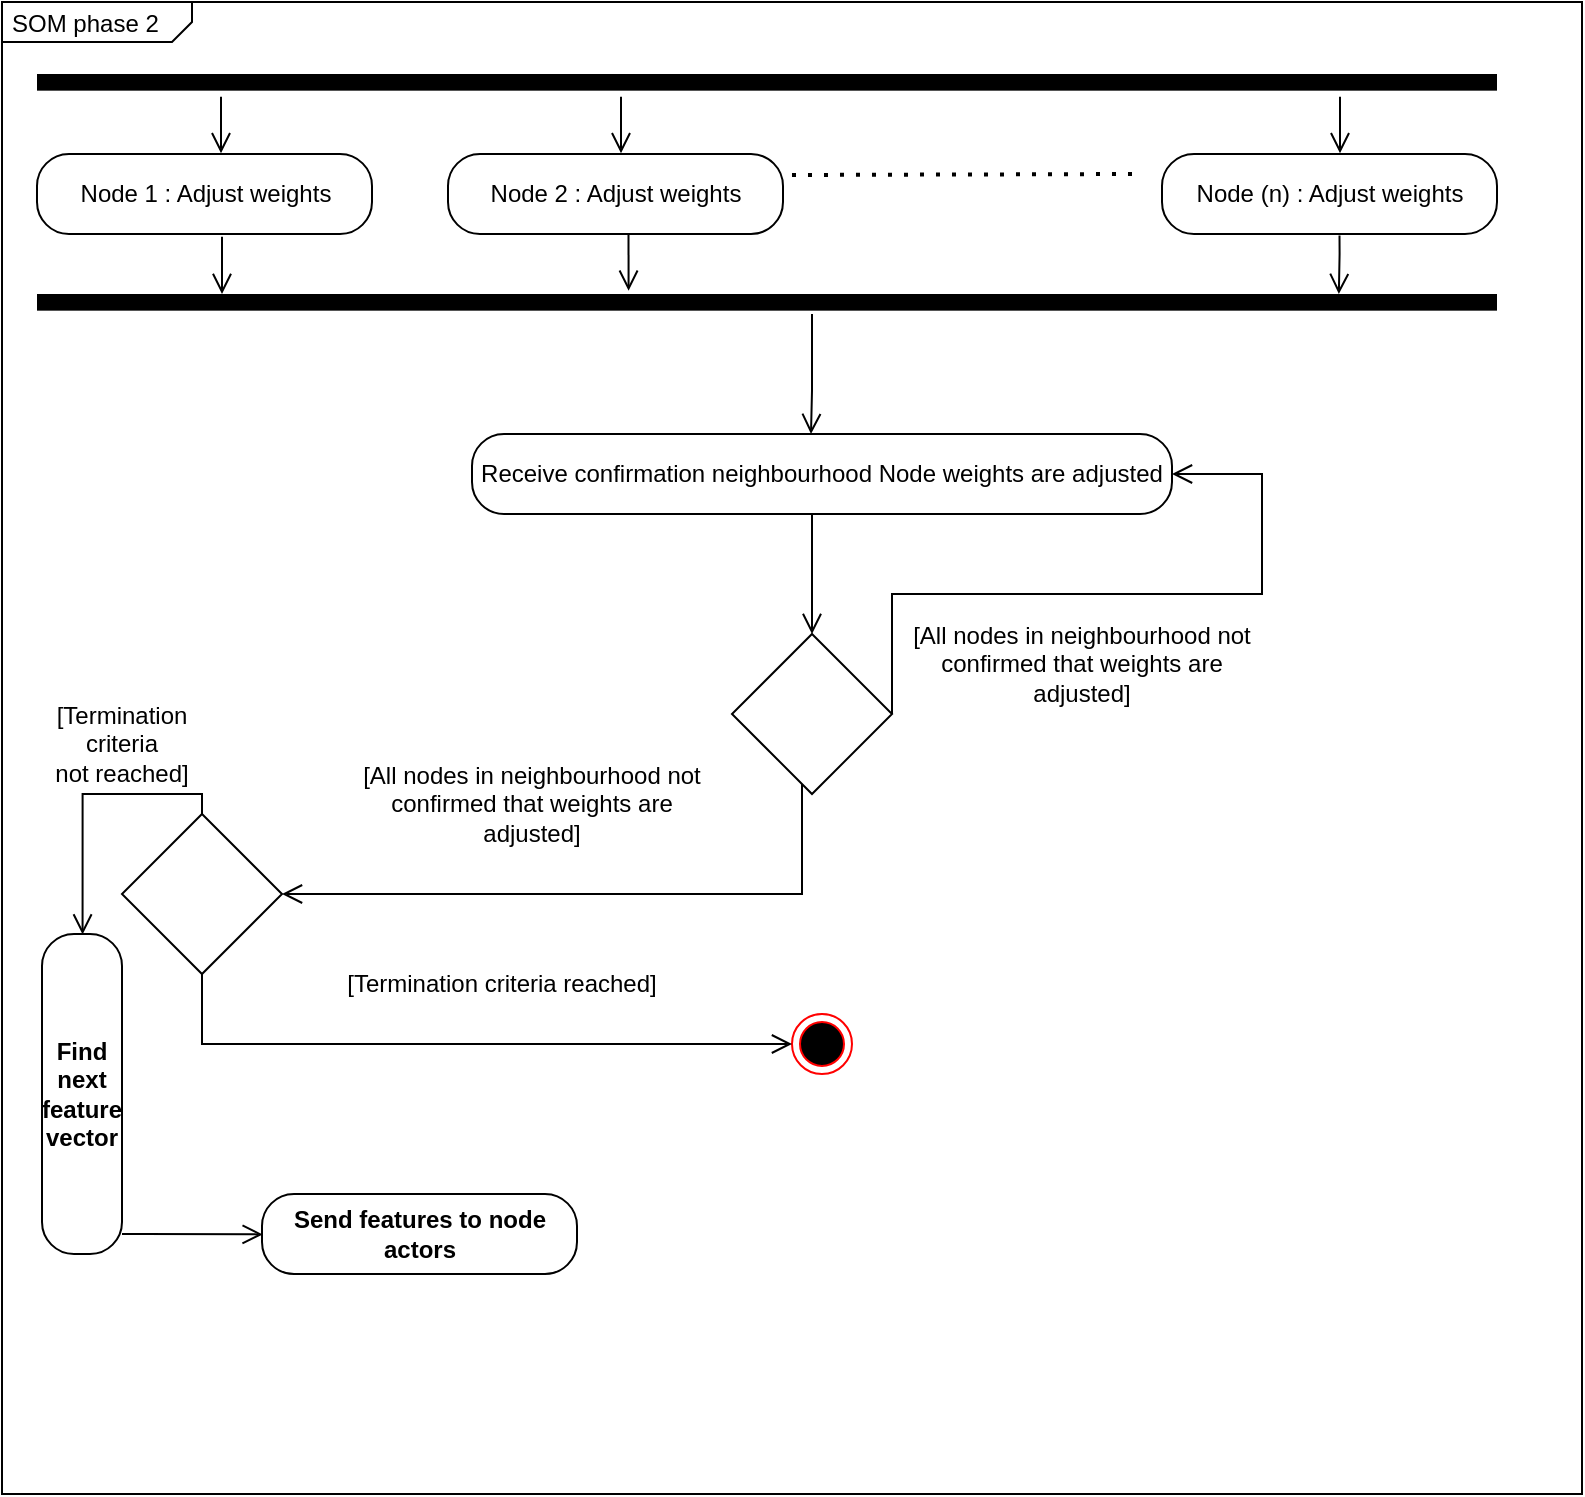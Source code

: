 <mxfile version="15.8.3" type="github">
  <diagram id="KT-87yykqK8TVKUzaxC3" name="Page-1">
    <mxGraphModel dx="211" dy="-1755" grid="1" gridSize="10" guides="1" tooltips="1" connect="1" arrows="1" fold="1" page="1" pageScale="1" pageWidth="827" pageHeight="1169" math="0" shadow="0">
      <root>
        <mxCell id="0" />
        <mxCell id="1" parent="0" />
        <mxCell id="45yZecYVdpde9K0zM8W2-1" value="&lt;p style=&quot;margin: 0px ; margin-top: 4px ; margin-left: 5px ; text-align: left&quot;&gt;SOM phase 2&lt;/p&gt;" style="html=1;shape=mxgraph.sysml.package;overflow=fill;labelX=95;align=left;spacingLeft=5;verticalAlign=top;spacingTop=-3;" vertex="1" parent="1">
          <mxGeometry x="850" y="2434" width="790" height="746" as="geometry" />
        </mxCell>
        <mxCell id="LN7OU6Dx7ajpe7y_HlBM-1" value="" style="edgeStyle=orthogonalEdgeStyle;html=1;verticalAlign=bottom;endArrow=open;endSize=8;strokeColor=#000000;rounded=0;" parent="1" edge="1">
          <mxGeometry relative="1" as="geometry">
            <mxPoint x="960" y="2510" as="targetPoint" />
            <mxPoint x="959.5" y="2481.33" as="sourcePoint" />
            <Array as="points">
              <mxPoint x="959.5" y="2509.66" />
              <mxPoint x="959.5" y="2509.66" />
            </Array>
          </mxGeometry>
        </mxCell>
        <mxCell id="LN7OU6Dx7ajpe7y_HlBM-2" value="" style="endArrow=none;dashed=1;html=1;dashPattern=1 3;strokeWidth=2;rounded=0;" parent="1" edge="1">
          <mxGeometry width="50" height="50" relative="1" as="geometry">
            <mxPoint x="1245" y="2520.5" as="sourcePoint" />
            <mxPoint x="1415" y="2520" as="targetPoint" />
          </mxGeometry>
        </mxCell>
        <mxCell id="LN7OU6Dx7ajpe7y_HlBM-3" value="" style="edgeStyle=orthogonalEdgeStyle;html=1;verticalAlign=bottom;endArrow=open;endSize=8;strokeColor=#000000;rounded=0;" parent="1" edge="1">
          <mxGeometry relative="1" as="geometry">
            <mxPoint x="1254.5" y="2650" as="targetPoint" />
            <mxPoint x="1255" y="2590" as="sourcePoint" />
            <Array as="points">
              <mxPoint x="1254.5" y="2628.33" />
              <mxPoint x="1254.5" y="2628.33" />
            </Array>
          </mxGeometry>
        </mxCell>
        <mxCell id="LN7OU6Dx7ajpe7y_HlBM-4" value="Receive confirmation neighbourhood Node weights are adjusted" style="rounded=1;whiteSpace=wrap;html=1;arcSize=40;fontColor=#000000;fillColor=#FFFFFF;strokeColor=#000000;" parent="1" vertex="1">
          <mxGeometry x="1085" y="2650" width="350" height="40" as="geometry" />
        </mxCell>
        <mxCell id="LN7OU6Dx7ajpe7y_HlBM-5" value="" style="edgeStyle=orthogonalEdgeStyle;html=1;verticalAlign=bottom;endArrow=open;endSize=8;strokeColor=#000000;rounded=0;entryX=0.5;entryY=0;entryDx=0;entryDy=0;" parent="1" target="LN7OU6Dx7ajpe7y_HlBM-6" edge="1">
          <mxGeometry relative="1" as="geometry">
            <mxPoint x="1250" y="2600" as="targetPoint" />
            <mxPoint x="1255" y="2690" as="sourcePoint" />
            <Array as="points">
              <mxPoint x="1255" y="2690" />
            </Array>
          </mxGeometry>
        </mxCell>
        <mxCell id="LN7OU6Dx7ajpe7y_HlBM-7" value="" style="edgeStyle=orthogonalEdgeStyle;html=1;verticalAlign=bottom;endArrow=open;endSize=8;strokeColor=#000000;rounded=0;entryX=1;entryY=0.5;entryDx=0;entryDy=0;startArrow=none;" parent="1" source="LN7OU6Dx7ajpe7y_HlBM-6" target="LN7OU6Dx7ajpe7y_HlBM-9" edge="1">
          <mxGeometry relative="1" as="geometry">
            <mxPoint x="1250" y="2751.67" as="targetPoint" />
            <mxPoint x="1250" y="2640" as="sourcePoint" />
            <Array as="points">
              <mxPoint x="1250" y="2880" />
            </Array>
          </mxGeometry>
        </mxCell>
        <mxCell id="LN7OU6Dx7ajpe7y_HlBM-8" value="" style="edgeStyle=orthogonalEdgeStyle;html=1;verticalAlign=bottom;endArrow=open;endSize=8;strokeColor=#000000;rounded=0;exitX=1;exitY=0.5;exitDx=0;exitDy=0;entryX=1;entryY=0.5;entryDx=0;entryDy=0;" parent="1" source="LN7OU6Dx7ajpe7y_HlBM-6" target="LN7OU6Dx7ajpe7y_HlBM-4" edge="1">
          <mxGeometry relative="1" as="geometry">
            <mxPoint x="1440" y="2560" as="targetPoint" />
            <mxPoint x="1480" y="2580" as="sourcePoint" />
            <Array as="points">
              <mxPoint x="1295" y="2730" />
              <mxPoint x="1480" y="2730" />
              <mxPoint x="1480" y="2670" />
            </Array>
          </mxGeometry>
        </mxCell>
        <mxCell id="LN7OU6Dx7ajpe7y_HlBM-11" value="" style="ellipse;html=1;shape=endState;fillColor=#000000;strokeColor=#ff0000;" parent="1" vertex="1">
          <mxGeometry x="1245" y="2940" width="30" height="30" as="geometry" />
        </mxCell>
        <mxCell id="LN7OU6Dx7ajpe7y_HlBM-12" value="" style="edgeStyle=orthogonalEdgeStyle;html=1;verticalAlign=bottom;endArrow=open;endSize=8;strokeColor=#000000;rounded=0;entryX=0;entryY=0.5;entryDx=0;entryDy=0;exitX=0.5;exitY=1;exitDx=0;exitDy=0;" parent="1" source="LN7OU6Dx7ajpe7y_HlBM-9" target="LN7OU6Dx7ajpe7y_HlBM-11" edge="1">
          <mxGeometry relative="1" as="geometry">
            <mxPoint x="1130" y="2954.41" as="targetPoint" />
            <mxPoint x="950" y="2910" as="sourcePoint" />
            <Array as="points">
              <mxPoint x="950" y="2955" />
            </Array>
          </mxGeometry>
        </mxCell>
        <mxCell id="LN7OU6Dx7ajpe7y_HlBM-13" value="" style="edgeStyle=orthogonalEdgeStyle;html=1;verticalAlign=bottom;endArrow=open;endSize=8;strokeColor=#000000;rounded=0;" parent="1" edge="1">
          <mxGeometry relative="1" as="geometry">
            <mxPoint x="960" y="2580" as="targetPoint" />
            <mxPoint x="960" y="2551.33" as="sourcePoint" />
            <Array as="points">
              <mxPoint x="960.5" y="2551.67" />
              <mxPoint x="960.5" y="2551.67" />
            </Array>
          </mxGeometry>
        </mxCell>
        <mxCell id="LN7OU6Dx7ajpe7y_HlBM-14" value="" style="edgeStyle=orthogonalEdgeStyle;html=1;verticalAlign=bottom;endArrow=open;endSize=8;strokeColor=#000000;rounded=0;" parent="1" edge="1">
          <mxGeometry relative="1" as="geometry">
            <mxPoint x="1159.5" y="2510" as="targetPoint" />
            <mxPoint x="1159.5" y="2481.33" as="sourcePoint" />
            <Array as="points">
              <mxPoint x="1159" y="2509.66" />
              <mxPoint x="1159" y="2509.66" />
            </Array>
          </mxGeometry>
        </mxCell>
        <mxCell id="LN7OU6Dx7ajpe7y_HlBM-15" value="" style="edgeStyle=orthogonalEdgeStyle;html=1;verticalAlign=bottom;endArrow=open;endSize=8;strokeColor=#000000;rounded=0;" parent="1" edge="1">
          <mxGeometry relative="1" as="geometry">
            <mxPoint x="1163.25" y="2578.67" as="targetPoint" />
            <mxPoint x="1163.25" y="2550" as="sourcePoint" />
            <Array as="points">
              <mxPoint x="1162.75" y="2578.33" />
              <mxPoint x="1162.75" y="2578.33" />
            </Array>
          </mxGeometry>
        </mxCell>
        <mxCell id="LN7OU6Dx7ajpe7y_HlBM-16" value="" style="edgeStyle=orthogonalEdgeStyle;html=1;verticalAlign=bottom;endArrow=open;endSize=8;strokeColor=#000000;rounded=0;" parent="1" edge="1">
          <mxGeometry relative="1" as="geometry">
            <mxPoint x="1519" y="2510" as="targetPoint" />
            <mxPoint x="1519" y="2481.33" as="sourcePoint" />
            <Array as="points">
              <mxPoint x="1518.5" y="2509.66" />
              <mxPoint x="1518.5" y="2509.66" />
            </Array>
          </mxGeometry>
        </mxCell>
        <mxCell id="LN7OU6Dx7ajpe7y_HlBM-17" value="" style="edgeStyle=orthogonalEdgeStyle;html=1;verticalAlign=bottom;endArrow=open;endSize=8;strokeColor=#000000;rounded=0;entryX=1.096;entryY=0.916;entryDx=0;entryDy=0;entryPerimeter=0;" parent="1" edge="1">
          <mxGeometry relative="1" as="geometry">
            <mxPoint x="1518.43" y="2580.0" as="targetPoint" />
            <mxPoint x="1518.75" y="2550.8" as="sourcePoint" />
            <Array as="points">
              <mxPoint x="1518" y="2560" />
              <mxPoint x="1518" y="2560" />
            </Array>
          </mxGeometry>
        </mxCell>
        <mxCell id="LN7OU6Dx7ajpe7y_HlBM-18" value="[All nodes in neighbourhood not confirmed that weights are adjusted]" style="text;html=1;strokeColor=none;fillColor=none;align=center;verticalAlign=middle;whiteSpace=wrap;rounded=0;labelBackgroundColor=#FFFFFF;" parent="1" vertex="1">
          <mxGeometry x="1300" y="2750" width="180" height="30" as="geometry" />
        </mxCell>
        <mxCell id="LN7OU6Dx7ajpe7y_HlBM-19" value="[All nodes in neighbourhood not confirmed that weights are adjusted]" style="text;html=1;strokeColor=none;fillColor=none;align=center;verticalAlign=middle;whiteSpace=wrap;rounded=0;labelBackgroundColor=#FFFFFF;" parent="1" vertex="1">
          <mxGeometry x="1025" y="2820" width="180" height="30" as="geometry" />
        </mxCell>
        <mxCell id="LN7OU6Dx7ajpe7y_HlBM-20" value="[Termination criteria reached]" style="text;html=1;strokeColor=none;fillColor=none;align=center;verticalAlign=middle;whiteSpace=wrap;rounded=0;labelBackgroundColor=#FFFFFF;" parent="1" vertex="1">
          <mxGeometry x="1010" y="2910" width="180" height="30" as="geometry" />
        </mxCell>
        <mxCell id="LN7OU6Dx7ajpe7y_HlBM-21" value="&lt;span style=&quot;text-align: left&quot;&gt;Node 1 : Adjust weights&lt;/span&gt;" style="rounded=1;whiteSpace=wrap;html=1;arcSize=40;fontColor=#000000;fillColor=#FFFFFF;strokeColor=#000000;" parent="1" vertex="1">
          <mxGeometry x="867.5" y="2510" width="167.5" height="40" as="geometry" />
        </mxCell>
        <mxCell id="LN7OU6Dx7ajpe7y_HlBM-22" value="&lt;span style=&quot;text-align: left&quot;&gt;Node 2 : Adjust weights&lt;/span&gt;" style="rounded=1;whiteSpace=wrap;html=1;arcSize=40;fontColor=#000000;fillColor=#FFFFFF;strokeColor=#000000;" parent="1" vertex="1">
          <mxGeometry x="1073" y="2510" width="167.5" height="40" as="geometry" />
        </mxCell>
        <mxCell id="LN7OU6Dx7ajpe7y_HlBM-23" value="" style="html=1;points=[];perimeter=orthogonalPerimeter;fillColor=#000000;strokeColor=none;direction=north;" parent="1" vertex="1">
          <mxGeometry x="867.5" y="2470" width="730" height="8.33" as="geometry" />
        </mxCell>
        <mxCell id="LN7OU6Dx7ajpe7y_HlBM-24" value="" style="html=1;points=[];perimeter=orthogonalPerimeter;fillColor=#000000;strokeColor=none;direction=north;" parent="1" vertex="1">
          <mxGeometry x="867.5" y="2580" width="730" height="8.33" as="geometry" />
        </mxCell>
        <mxCell id="LN7OU6Dx7ajpe7y_HlBM-25" value="&lt;span style=&quot;text-align: left&quot;&gt;Node (n) : Adjust weights&lt;/span&gt;" style="rounded=1;whiteSpace=wrap;html=1;arcSize=40;fontColor=#000000;fillColor=#FFFFFF;strokeColor=#000000;" parent="1" vertex="1">
          <mxGeometry x="1430" y="2510" width="167.5" height="40" as="geometry" />
        </mxCell>
        <mxCell id="LN7OU6Dx7ajpe7y_HlBM-9" value="" style="rhombus;whiteSpace=wrap;html=1;" parent="1" vertex="1">
          <mxGeometry x="910" y="2840" width="80" height="80" as="geometry" />
        </mxCell>
        <mxCell id="LN7OU6Dx7ajpe7y_HlBM-6" value="" style="rhombus;whiteSpace=wrap;html=1;" parent="1" vertex="1">
          <mxGeometry x="1215" y="2750" width="80" height="80" as="geometry" />
        </mxCell>
        <mxCell id="_mFUUYPiHRBAVBRhQgEM-1" value="" style="edgeStyle=orthogonalEdgeStyle;html=1;verticalAlign=bottom;endArrow=open;endSize=8;strokeColor=#000000;rounded=0;exitX=0.5;exitY=0;exitDx=0;exitDy=0;entryX=0.051;entryY=0.625;entryDx=0;entryDy=0;entryPerimeter=0;" parent="1" source="LN7OU6Dx7ajpe7y_HlBM-9" edge="1" target="45yZecYVdpde9K0zM8W2-1">
          <mxGeometry relative="1" as="geometry">
            <mxPoint x="890" y="2910" as="targetPoint" />
            <mxPoint x="910.5" y="2650" as="sourcePoint" />
            <Array as="points" />
          </mxGeometry>
        </mxCell>
        <mxCell id="_mFUUYPiHRBAVBRhQgEM-2" value="[Termination criteria not&amp;nbsp;reached]" style="text;html=1;strokeColor=none;fillColor=none;align=center;verticalAlign=middle;whiteSpace=wrap;rounded=0;labelBackgroundColor=#FFFFFF;rotation=0;" parent="1" vertex="1">
          <mxGeometry x="860" y="2790" width="100" height="30" as="geometry" />
        </mxCell>
        <mxCell id="_mFUUYPiHRBAVBRhQgEM-3" value="&lt;b&gt;Find next feature vector&lt;/b&gt;" style="rounded=1;whiteSpace=wrap;html=1;arcSize=40;fontColor=#000000;fillColor=#FFFFFF;strokeColor=#000000;direction=south;" parent="1" vertex="1">
          <mxGeometry x="870" y="2900" width="40" height="160" as="geometry" />
        </mxCell>
        <mxCell id="_mFUUYPiHRBAVBRhQgEM-5" value="&lt;b&gt;Send features to node actors&lt;/b&gt;" style="rounded=1;whiteSpace=wrap;html=1;arcSize=40;fontColor=#000000;fillColor=#FFFFFF;strokeColor=#000000;" parent="1" vertex="1">
          <mxGeometry x="980" y="3030" width="157.5" height="40" as="geometry" />
        </mxCell>
        <mxCell id="_mFUUYPiHRBAVBRhQgEM-6" value="" style="edgeStyle=orthogonalEdgeStyle;html=1;verticalAlign=bottom;endArrow=open;endSize=8;strokeColor=#000000;rounded=0;entryX=0.165;entryY=0.826;entryDx=0;entryDy=0;entryPerimeter=0;" parent="1" edge="1" target="45yZecYVdpde9K0zM8W2-1">
          <mxGeometry relative="1" as="geometry">
            <mxPoint x="920" y="3000" as="targetPoint" />
            <mxPoint x="910" y="3050" as="sourcePoint" />
            <Array as="points">
              <mxPoint x="920" y="3050" />
              <mxPoint x="920" y="3050" />
            </Array>
          </mxGeometry>
        </mxCell>
      </root>
    </mxGraphModel>
  </diagram>
</mxfile>
